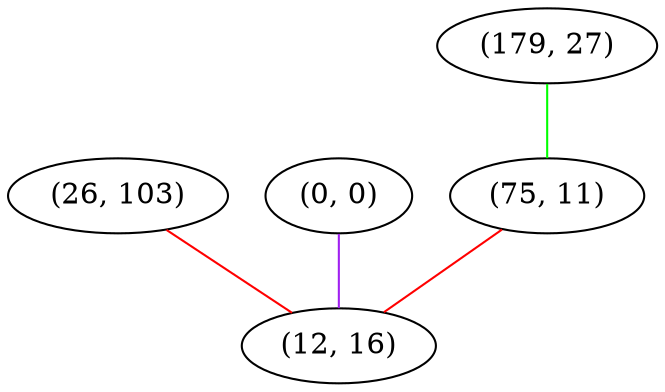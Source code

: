 graph "" {
"(26, 103)";
"(179, 27)";
"(0, 0)";
"(75, 11)";
"(12, 16)";
"(26, 103)" -- "(12, 16)"  [color=red, key=0, weight=1];
"(179, 27)" -- "(75, 11)"  [color=green, key=0, weight=2];
"(0, 0)" -- "(12, 16)"  [color=purple, key=0, weight=4];
"(75, 11)" -- "(12, 16)"  [color=red, key=0, weight=1];
}
